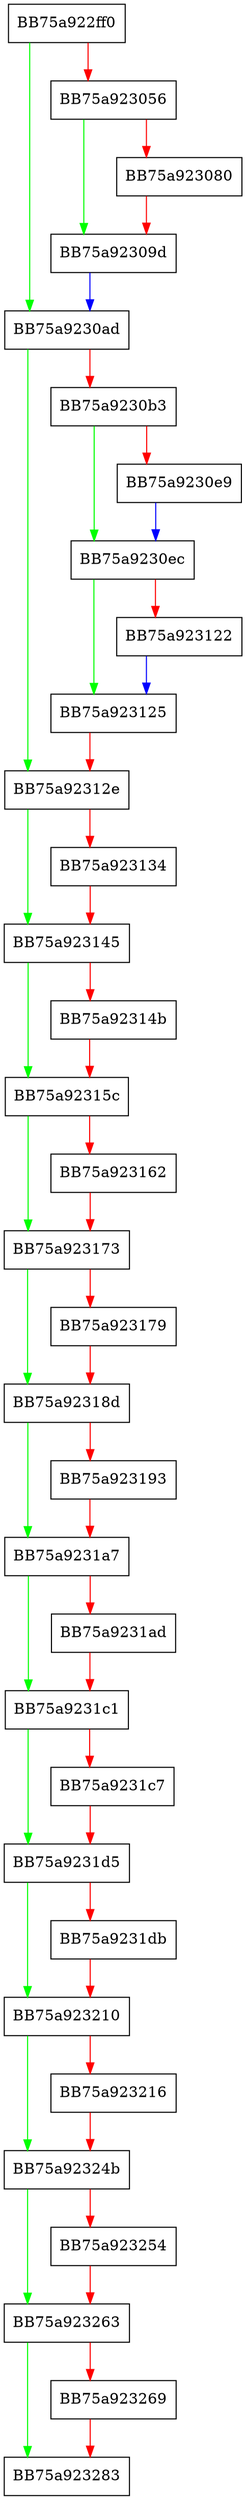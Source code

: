 digraph _encode_detection {
  node [shape="box"];
  graph [splines=ortho];
  BB75a922ff0 -> BB75a9230ad [color="green"];
  BB75a922ff0 -> BB75a923056 [color="red"];
  BB75a923056 -> BB75a92309d [color="green"];
  BB75a923056 -> BB75a923080 [color="red"];
  BB75a923080 -> BB75a92309d [color="red"];
  BB75a92309d -> BB75a9230ad [color="blue"];
  BB75a9230ad -> BB75a92312e [color="green"];
  BB75a9230ad -> BB75a9230b3 [color="red"];
  BB75a9230b3 -> BB75a9230ec [color="green"];
  BB75a9230b3 -> BB75a9230e9 [color="red"];
  BB75a9230e9 -> BB75a9230ec [color="blue"];
  BB75a9230ec -> BB75a923125 [color="green"];
  BB75a9230ec -> BB75a923122 [color="red"];
  BB75a923122 -> BB75a923125 [color="blue"];
  BB75a923125 -> BB75a92312e [color="red"];
  BB75a92312e -> BB75a923145 [color="green"];
  BB75a92312e -> BB75a923134 [color="red"];
  BB75a923134 -> BB75a923145 [color="red"];
  BB75a923145 -> BB75a92315c [color="green"];
  BB75a923145 -> BB75a92314b [color="red"];
  BB75a92314b -> BB75a92315c [color="red"];
  BB75a92315c -> BB75a923173 [color="green"];
  BB75a92315c -> BB75a923162 [color="red"];
  BB75a923162 -> BB75a923173 [color="red"];
  BB75a923173 -> BB75a92318d [color="green"];
  BB75a923173 -> BB75a923179 [color="red"];
  BB75a923179 -> BB75a92318d [color="red"];
  BB75a92318d -> BB75a9231a7 [color="green"];
  BB75a92318d -> BB75a923193 [color="red"];
  BB75a923193 -> BB75a9231a7 [color="red"];
  BB75a9231a7 -> BB75a9231c1 [color="green"];
  BB75a9231a7 -> BB75a9231ad [color="red"];
  BB75a9231ad -> BB75a9231c1 [color="red"];
  BB75a9231c1 -> BB75a9231d5 [color="green"];
  BB75a9231c1 -> BB75a9231c7 [color="red"];
  BB75a9231c7 -> BB75a9231d5 [color="red"];
  BB75a9231d5 -> BB75a923210 [color="green"];
  BB75a9231d5 -> BB75a9231db [color="red"];
  BB75a9231db -> BB75a923210 [color="red"];
  BB75a923210 -> BB75a92324b [color="green"];
  BB75a923210 -> BB75a923216 [color="red"];
  BB75a923216 -> BB75a92324b [color="red"];
  BB75a92324b -> BB75a923263 [color="green"];
  BB75a92324b -> BB75a923254 [color="red"];
  BB75a923254 -> BB75a923263 [color="red"];
  BB75a923263 -> BB75a923283 [color="green"];
  BB75a923263 -> BB75a923269 [color="red"];
  BB75a923269 -> BB75a923283 [color="red"];
}